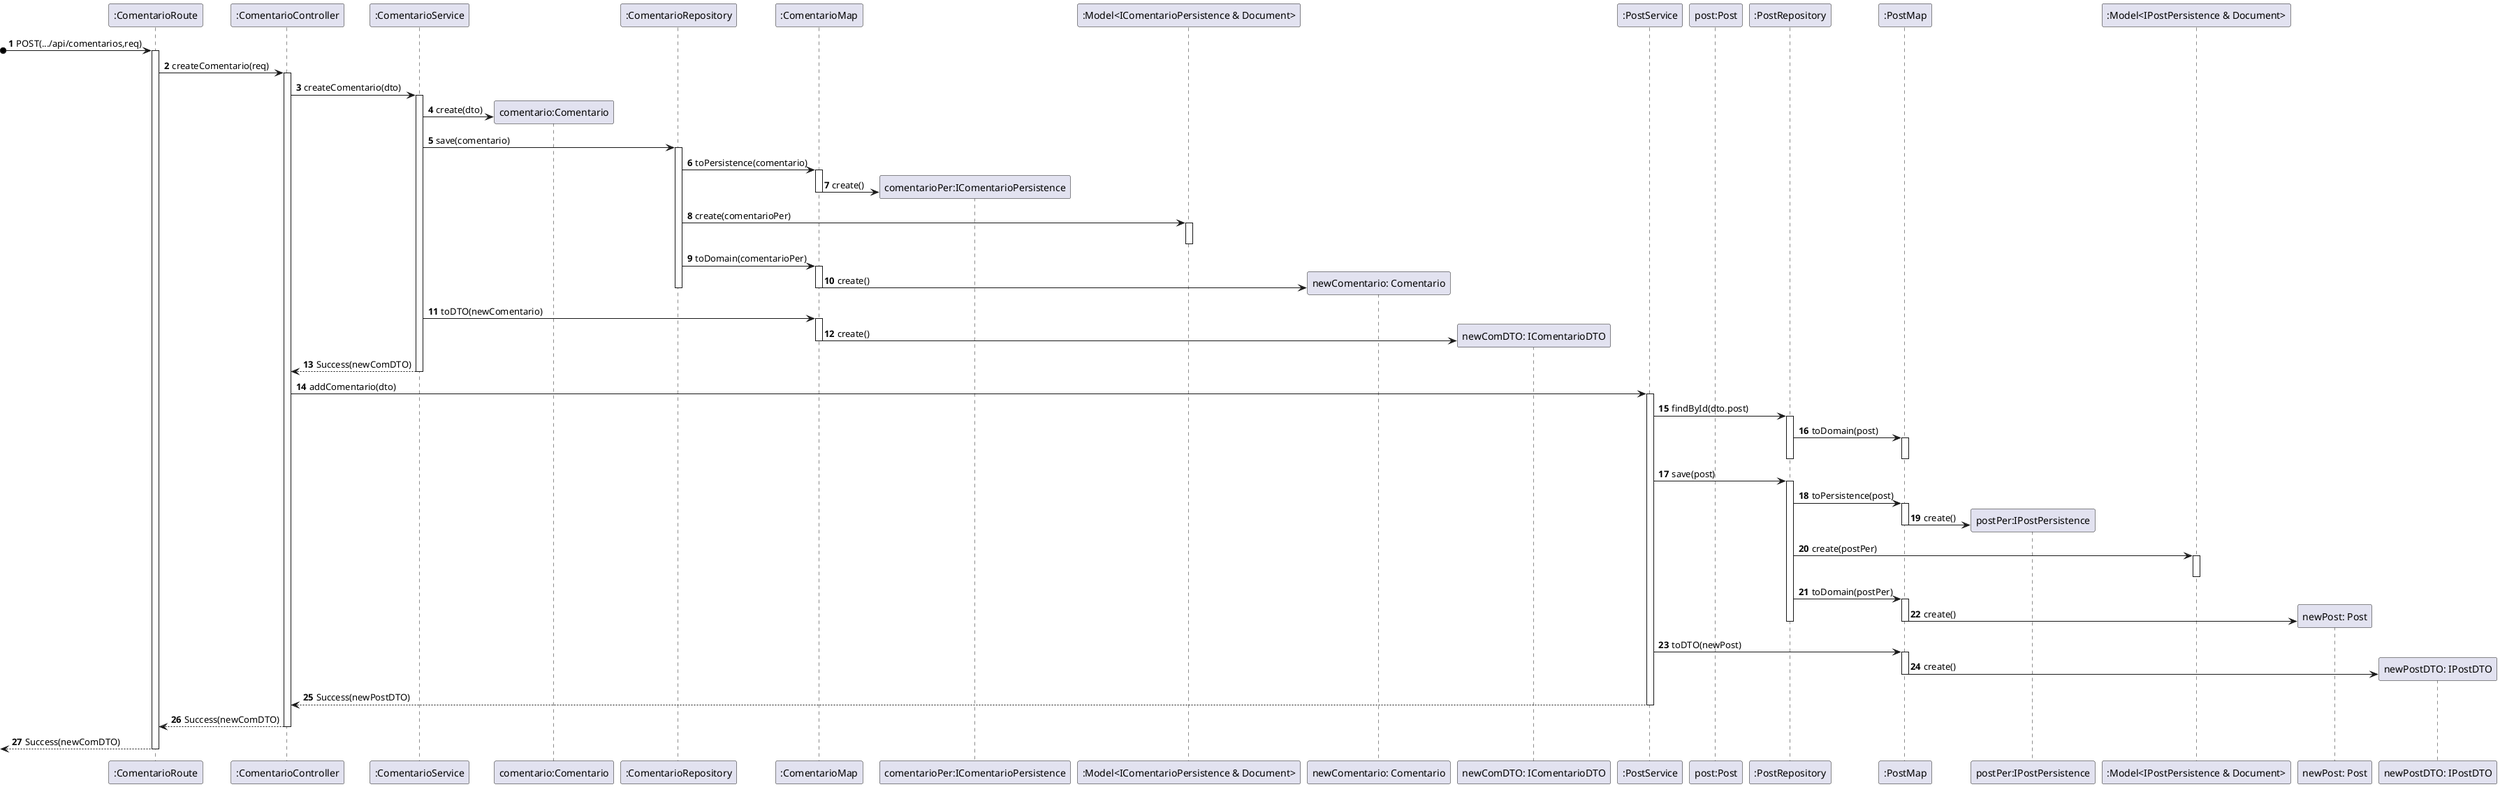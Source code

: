 ﻿@startuml

autonumber

participant ":ComentarioRoute" as R
participant ":ComentarioController" as CTRL
participant ":ComentarioService" as SERV
participant "comentario:Comentario" as C
participant ":ComentarioRepository" as REPO
participant ":ComentarioMap" as MAP
participant "comentarioPer:IComentarioPersistence" as CP
participant ":Model<IComentarioPersistence & Document>" as MCP
participant "newComentario: Comentario" as NC
participant "newComDTO: IComentarioDTO" as DTO

participant ":PostService" as PSERV
participant "post:Post" as P
participant ":PostRepository" as PREPO
participant ":PostMap" as PMAP
participant "postPer:IPostPersistence" as PP
participant ":Model<IPostPersistence & Document>" as MPP
participant "newPost: Post" as NP
participant "newPostDTO: IPostDTO" as PDTO

?o->R : POST(.../api/comentarios,req)
activate R
    R->CTRL: createComentario(req)
    activate CTRL
        CTRL->SERV: createComentario(dto)
        activate SERV
            SERV-> C**: create(dto)
            SERV-> REPO: save(comentario)
            activate REPO
                REPO->MAP: toPersistence(comentario)
                activate MAP
                    MAP->CP**: create()
                deactivate MAP
                REPO->MCP: create(comentarioPer)
                activate MCP
                deactivate MCP
                REPO->MAP: toDomain(comentarioPer)
                activate MAP
                    MAP->NC**: create()
                deactivate MAP  
            deactivate REPO
            SERV-> MAP: toDTO(newComentario)
            activate MAP
                MAP-> DTO**: create()
            deactivate MAP
            SERV--> CTRL : Success(newComDTO)
        deactivate SERV
        CTRL->PSERV: addComentario(dto)
        activate PSERV
            PSERV-> PREPO: findById(dto.post)
            activate PREPO                                         
                PREPO->PMAP: toDomain(post)
                activate PMAP
                deactivate PMAP                    
            deactivate PREPO
            PSERV-> PREPO: save(post)
            activate PREPO
                PREPO->PMAP: toPersistence(post)
                activate PMAP
                    PMAP->PP**: create()
                deactivate PMAP
                PREPO->MPP: create(postPer)
                activate MPP
                deactivate MPP
                PREPO->PMAP: toDomain(postPer)
                activate PMAP
                    PMAP->NP**: create()
                deactivate PMAP  
            deactivate PREPO
            PSERV-> PMAP: toDTO(newPost)
            activate PMAP
               PMAP-> PDTO**: create()
            deactivate PMAP
            PSERV--> CTRL : Success(newPostDTO)
        deactivate PSERV
        CTRL-->R: Success(newComDTO)
    deactivate CTRL
    <--R: Success(newComDTO)
deactivate R
@enduml